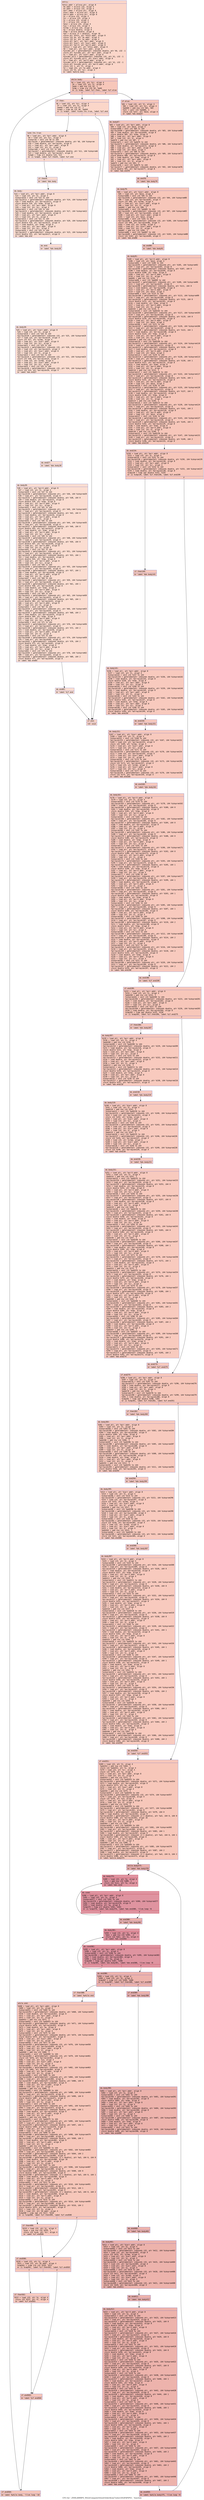 digraph "CFG for '_ZN9LAMMPS_NS22ComputeOrientOrderAtom7select3EiiPdPiPS1_' function" {
	label="CFG for '_ZN9LAMMPS_NS22ComputeOrientOrderAtom7select3EiiPdPiPS1_' function";

	Node0x56462c0e0650 [shape=record,color="#3d50c3ff", style=filled, fillcolor="#f6a38570" fontname="Courier",label="{entry:\l|  %this.addr = alloca ptr, align 8\l  %k.addr = alloca i32, align 4\l  %n.addr = alloca i32, align 4\l  %arr.addr = alloca ptr, align 8\l  %iarr.addr = alloca ptr, align 8\l  %arr3.addr = alloca ptr, align 8\l  %i = alloca i32, align 4\l  %ir = alloca i32, align 4\l  %j = alloca i32, align 4\l  %l = alloca i32, align 4\l  %mid = alloca i32, align 4\l  %ia = alloca i32, align 4\l  %itmp = alloca i32, align 4\l  %a = alloca double, align 8\l  %tmp = alloca double, align 8\l  %a3 = alloca [3 x double], align 16\l  store ptr %this, ptr %this.addr, align 8\l  store i32 %k, ptr %k.addr, align 4\l  store i32 %n, ptr %n.addr, align 4\l  store ptr %arr, ptr %arr.addr, align 8\l  store ptr %iarr, ptr %iarr.addr, align 8\l  store ptr %arr3, ptr %arr3.addr, align 8\l  %this1 = load ptr, ptr %this.addr, align 8\l  %0 = load ptr, ptr %arr.addr, align 8\l  %incdec.ptr = getelementptr inbounds double, ptr %0, i32 -1\l  store ptr %incdec.ptr, ptr %arr.addr, align 8\l  %1 = load ptr, ptr %iarr.addr, align 8\l  %incdec.ptr2 = getelementptr inbounds i32, ptr %1, i32 -1\l  store ptr %incdec.ptr2, ptr %iarr.addr, align 8\l  %2 = load ptr, ptr %arr3.addr, align 8\l  %incdec.ptr3 = getelementptr inbounds ptr, ptr %2, i32 -1\l  store ptr %incdec.ptr3, ptr %arr3.addr, align 8\l  store i32 1, ptr %l, align 4\l  %3 = load i32, ptr %n.addr, align 4\l  store i32 %3, ptr %ir, align 4\l  br label %while.body\l}"];
	Node0x56462c0e0650 -> Node0x56462c0e06a0[tooltip="entry -> while.body\nProbability 100.00%" ];
	Node0x56462c0e06a0 [shape=record,color="#3d50c3ff", style=filled, fillcolor="#ec7f6370" fontname="Courier",label="{while.body:\l|  %4 = load i32, ptr %ir, align 4\l  %5 = load i32, ptr %l, align 4\l  %add = add nsw i32 %5, 1\l  %cmp = icmp sle i32 %4, %add\l  br i1 %cmp, label %if.then, label %if.else\l|{<s0>T|<s1>F}}"];
	Node0x56462c0e06a0:s0 -> Node0x56462c0e9420[tooltip="while.body -> if.then\nProbability 3.12%" ];
	Node0x56462c0e06a0:s1 -> Node0x56462c0e9490[tooltip="while.body -> if.else\nProbability 96.88%" ];
	Node0x56462c0e9420 [shape=record,color="#3d50c3ff", style=filled, fillcolor="#f6a38570" fontname="Courier",label="{if.then:\l|  %6 = load i32, ptr %ir, align 4\l  %7 = load i32, ptr %l, align 4\l  %add4 = add nsw i32 %7, 1\l  %cmp5 = icmp eq i32 %6, %add4\l  br i1 %cmp5, label %land.lhs.true, label %if.end\l|{<s0>T|<s1>F}}"];
	Node0x56462c0e9420:s0 -> Node0x56462c0e9810[tooltip="if.then -> land.lhs.true\nProbability 50.00%" ];
	Node0x56462c0e9420:s1 -> Node0x56462c0e9890[tooltip="if.then -> if.end\nProbability 50.00%" ];
	Node0x56462c0e9810 [shape=record,color="#3d50c3ff", style=filled, fillcolor="#f7ac8e70" fontname="Courier",label="{land.lhs.true:\l|  %8 = load ptr, ptr %arr.addr, align 8\l  %9 = load i32, ptr %ir, align 4\l  %idxprom = sext i32 %9 to i64\l  %arrayidx = getelementptr inbounds double, ptr %8, i64 %idxprom\l  %10 = load double, ptr %arrayidx, align 8\l  %11 = load ptr, ptr %arr.addr, align 8\l  %12 = load i32, ptr %l, align 4\l  %idxprom6 = sext i32 %12 to i64\l  %arrayidx7 = getelementptr inbounds double, ptr %11, i64 %idxprom6\l  %13 = load double, ptr %arrayidx7, align 8\l  %cmp8 = fcmp olt double %10, %13\l  br i1 %cmp8, label %if.then9, label %if.end\l|{<s0>T|<s1>F}}"];
	Node0x56462c0e9810:s0 -> Node0x56462c0ea030[tooltip="land.lhs.true -> if.then9\nProbability 50.00%" ];
	Node0x56462c0e9810:s1 -> Node0x56462c0e9890[tooltip="land.lhs.true -> if.end\nProbability 50.00%" ];
	Node0x56462c0ea030 [shape=record,color="#3d50c3ff", style=filled, fillcolor="#f7b39670" fontname="Courier",label="{if.then9:\l|  br label %do.body\l}"];
	Node0x56462c0ea030 -> Node0x56462c0ea160[tooltip="if.then9 -> do.body\nProbability 100.00%" ];
	Node0x56462c0ea160 [shape=record,color="#3d50c3ff", style=filled, fillcolor="#f7b39670" fontname="Courier",label="{do.body:\l|  %14 = load ptr, ptr %arr.addr, align 8\l  %15 = load i32, ptr %l, align 4\l  %idxprom10 = sext i32 %15 to i64\l  %arrayidx11 = getelementptr inbounds double, ptr %14, i64 %idxprom10\l  %16 = load double, ptr %arrayidx11, align 8\l  store double %16, ptr %tmp, align 8\l  %17 = load ptr, ptr %arr.addr, align 8\l  %18 = load i32, ptr %ir, align 4\l  %idxprom12 = sext i32 %18 to i64\l  %arrayidx13 = getelementptr inbounds double, ptr %17, i64 %idxprom12\l  %19 = load double, ptr %arrayidx13, align 8\l  %20 = load ptr, ptr %arr.addr, align 8\l  %21 = load i32, ptr %l, align 4\l  %idxprom14 = sext i32 %21 to i64\l  %arrayidx15 = getelementptr inbounds double, ptr %20, i64 %idxprom14\l  store double %19, ptr %arrayidx15, align 8\l  %22 = load double, ptr %tmp, align 8\l  %23 = load ptr, ptr %arr.addr, align 8\l  %24 = load i32, ptr %ir, align 4\l  %idxprom16 = sext i32 %24 to i64\l  %arrayidx17 = getelementptr inbounds double, ptr %23, i64 %idxprom16\l  store double %22, ptr %arrayidx17, align 8\l  br label %do.end\l}"];
	Node0x56462c0ea160 -> Node0x56462c0eb290[tooltip="do.body -> do.end\nProbability 100.00%" ];
	Node0x56462c0eb290 [shape=record,color="#3d50c3ff", style=filled, fillcolor="#f7b39670" fontname="Courier",label="{do.end:\l|  br label %do.body18\l}"];
	Node0x56462c0eb290 -> Node0x56462c0eb350[tooltip="do.end -> do.body18\nProbability 100.00%" ];
	Node0x56462c0eb350 [shape=record,color="#3d50c3ff", style=filled, fillcolor="#f7b39670" fontname="Courier",label="{do.body18:\l|  %25 = load ptr, ptr %iarr.addr, align 8\l  %26 = load i32, ptr %l, align 4\l  %idxprom19 = sext i32 %26 to i64\l  %arrayidx20 = getelementptr inbounds i32, ptr %25, i64 %idxprom19\l  %27 = load i32, ptr %arrayidx20, align 4\l  store i32 %27, ptr %itmp, align 4\l  %28 = load ptr, ptr %iarr.addr, align 8\l  %29 = load i32, ptr %ir, align 4\l  %idxprom21 = sext i32 %29 to i64\l  %arrayidx22 = getelementptr inbounds i32, ptr %28, i64 %idxprom21\l  %30 = load i32, ptr %arrayidx22, align 4\l  %31 = load ptr, ptr %iarr.addr, align 8\l  %32 = load i32, ptr %l, align 4\l  %idxprom23 = sext i32 %32 to i64\l  %arrayidx24 = getelementptr inbounds i32, ptr %31, i64 %idxprom23\l  store i32 %30, ptr %arrayidx24, align 4\l  %33 = load i32, ptr %itmp, align 4\l  %34 = load ptr, ptr %iarr.addr, align 8\l  %35 = load i32, ptr %ir, align 4\l  %idxprom25 = sext i32 %35 to i64\l  %arrayidx26 = getelementptr inbounds i32, ptr %34, i64 %idxprom25\l  store i32 %33, ptr %arrayidx26, align 4\l  br label %do.end27\l}"];
	Node0x56462c0eb350 -> Node0x56462c0ec160[tooltip="do.body18 -> do.end27\nProbability 100.00%" ];
	Node0x56462c0ec160 [shape=record,color="#3d50c3ff", style=filled, fillcolor="#f7b39670" fontname="Courier",label="{do.end27:\l|  br label %do.body28\l}"];
	Node0x56462c0ec160 -> Node0x56462c0ec250[tooltip="do.end27 -> do.body28\nProbability 100.00%" ];
	Node0x56462c0ec250 [shape=record,color="#3d50c3ff", style=filled, fillcolor="#f7b39670" fontname="Courier",label="{do.body28:\l|  %36 = load ptr, ptr %arr3.addr, align 8\l  %37 = load i32, ptr %l, align 4\l  %idxprom29 = sext i32 %37 to i64\l  %arrayidx30 = getelementptr inbounds ptr, ptr %36, i64 %idxprom29\l  %38 = load ptr, ptr %arrayidx30, align 8\l  %arrayidx31 = getelementptr inbounds double, ptr %38, i64 0\l  %39 = load double, ptr %arrayidx31, align 8\l  store double %39, ptr %tmp, align 8\l  %40 = load ptr, ptr %arr3.addr, align 8\l  %41 = load i32, ptr %ir, align 4\l  %idxprom32 = sext i32 %41 to i64\l  %arrayidx33 = getelementptr inbounds ptr, ptr %40, i64 %idxprom32\l  %42 = load ptr, ptr %arrayidx33, align 8\l  %arrayidx34 = getelementptr inbounds double, ptr %42, i64 0\l  %43 = load double, ptr %arrayidx34, align 8\l  %44 = load ptr, ptr %arr3.addr, align 8\l  %45 = load i32, ptr %l, align 4\l  %idxprom35 = sext i32 %45 to i64\l  %arrayidx36 = getelementptr inbounds ptr, ptr %44, i64 %idxprom35\l  %46 = load ptr, ptr %arrayidx36, align 8\l  %arrayidx37 = getelementptr inbounds double, ptr %46, i64 0\l  store double %43, ptr %arrayidx37, align 8\l  %47 = load double, ptr %tmp, align 8\l  %48 = load ptr, ptr %arr3.addr, align 8\l  %49 = load i32, ptr %ir, align 4\l  %idxprom38 = sext i32 %49 to i64\l  %arrayidx39 = getelementptr inbounds ptr, ptr %48, i64 %idxprom38\l  %50 = load ptr, ptr %arrayidx39, align 8\l  %arrayidx40 = getelementptr inbounds double, ptr %50, i64 0\l  store double %47, ptr %arrayidx40, align 8\l  %51 = load ptr, ptr %arr3.addr, align 8\l  %52 = load i32, ptr %l, align 4\l  %idxprom41 = sext i32 %52 to i64\l  %arrayidx42 = getelementptr inbounds ptr, ptr %51, i64 %idxprom41\l  %53 = load ptr, ptr %arrayidx42, align 8\l  %arrayidx43 = getelementptr inbounds double, ptr %53, i64 1\l  %54 = load double, ptr %arrayidx43, align 8\l  store double %54, ptr %tmp, align 8\l  %55 = load ptr, ptr %arr3.addr, align 8\l  %56 = load i32, ptr %ir, align 4\l  %idxprom44 = sext i32 %56 to i64\l  %arrayidx45 = getelementptr inbounds ptr, ptr %55, i64 %idxprom44\l  %57 = load ptr, ptr %arrayidx45, align 8\l  %arrayidx46 = getelementptr inbounds double, ptr %57, i64 1\l  %58 = load double, ptr %arrayidx46, align 8\l  %59 = load ptr, ptr %arr3.addr, align 8\l  %60 = load i32, ptr %l, align 4\l  %idxprom47 = sext i32 %60 to i64\l  %arrayidx48 = getelementptr inbounds ptr, ptr %59, i64 %idxprom47\l  %61 = load ptr, ptr %arrayidx48, align 8\l  %arrayidx49 = getelementptr inbounds double, ptr %61, i64 1\l  store double %58, ptr %arrayidx49, align 8\l  %62 = load double, ptr %tmp, align 8\l  %63 = load ptr, ptr %arr3.addr, align 8\l  %64 = load i32, ptr %ir, align 4\l  %idxprom50 = sext i32 %64 to i64\l  %arrayidx51 = getelementptr inbounds ptr, ptr %63, i64 %idxprom50\l  %65 = load ptr, ptr %arrayidx51, align 8\l  %arrayidx52 = getelementptr inbounds double, ptr %65, i64 1\l  store double %62, ptr %arrayidx52, align 8\l  %66 = load ptr, ptr %arr3.addr, align 8\l  %67 = load i32, ptr %l, align 4\l  %idxprom53 = sext i32 %67 to i64\l  %arrayidx54 = getelementptr inbounds ptr, ptr %66, i64 %idxprom53\l  %68 = load ptr, ptr %arrayidx54, align 8\l  %arrayidx55 = getelementptr inbounds double, ptr %68, i64 2\l  %69 = load double, ptr %arrayidx55, align 8\l  store double %69, ptr %tmp, align 8\l  %70 = load ptr, ptr %arr3.addr, align 8\l  %71 = load i32, ptr %ir, align 4\l  %idxprom56 = sext i32 %71 to i64\l  %arrayidx57 = getelementptr inbounds ptr, ptr %70, i64 %idxprom56\l  %72 = load ptr, ptr %arrayidx57, align 8\l  %arrayidx58 = getelementptr inbounds double, ptr %72, i64 2\l  %73 = load double, ptr %arrayidx58, align 8\l  %74 = load ptr, ptr %arr3.addr, align 8\l  %75 = load i32, ptr %l, align 4\l  %idxprom59 = sext i32 %75 to i64\l  %arrayidx60 = getelementptr inbounds ptr, ptr %74, i64 %idxprom59\l  %76 = load ptr, ptr %arrayidx60, align 8\l  %arrayidx61 = getelementptr inbounds double, ptr %76, i64 2\l  store double %73, ptr %arrayidx61, align 8\l  %77 = load double, ptr %tmp, align 8\l  %78 = load ptr, ptr %arr3.addr, align 8\l  %79 = load i32, ptr %ir, align 4\l  %idxprom62 = sext i32 %79 to i64\l  %arrayidx63 = getelementptr inbounds ptr, ptr %78, i64 %idxprom62\l  %80 = load ptr, ptr %arrayidx63, align 8\l  %arrayidx64 = getelementptr inbounds double, ptr %80, i64 2\l  store double %77, ptr %arrayidx64, align 8\l  br label %do.end65\l}"];
	Node0x56462c0ec250 -> Node0x56462c0eadf0[tooltip="do.body28 -> do.end65\nProbability 100.00%" ];
	Node0x56462c0eadf0 [shape=record,color="#3d50c3ff", style=filled, fillcolor="#f7b39670" fontname="Courier",label="{do.end65:\l|  br label %if.end\l}"];
	Node0x56462c0eadf0 -> Node0x56462c0e9890[tooltip="do.end65 -> if.end\nProbability 100.00%" ];
	Node0x56462c0e9890 [shape=record,color="#3d50c3ff", style=filled, fillcolor="#f6a38570" fontname="Courier",label="{if.end:\l|  ret void\l}"];
	Node0x56462c0e9490 [shape=record,color="#3d50c3ff", style=filled, fillcolor="#ec7f6370" fontname="Courier",label="{if.else:\l|  %81 = load i32, ptr %l, align 4\l  %82 = load i32, ptr %ir, align 4\l  %add66 = add nsw i32 %81, %82\l  %shr = ashr i32 %add66, 1\l  store i32 %shr, ptr %mid, align 4\l  br label %do.body67\l}"];
	Node0x56462c0e9490 -> Node0x56462c0f0d20[tooltip="if.else -> do.body67\nProbability 100.00%" ];
	Node0x56462c0f0d20 [shape=record,color="#3d50c3ff", style=filled, fillcolor="#ec7f6370" fontname="Courier",label="{do.body67:\l|  %83 = load ptr, ptr %arr.addr, align 8\l  %84 = load i32, ptr %mid, align 4\l  %idxprom68 = sext i32 %84 to i64\l  %arrayidx69 = getelementptr inbounds double, ptr %83, i64 %idxprom68\l  %85 = load double, ptr %arrayidx69, align 8\l  store double %85, ptr %tmp, align 8\l  %86 = load ptr, ptr %arr.addr, align 8\l  %87 = load i32, ptr %l, align 4\l  %add70 = add nsw i32 %87, 1\l  %idxprom71 = sext i32 %add70 to i64\l  %arrayidx72 = getelementptr inbounds double, ptr %86, i64 %idxprom71\l  %88 = load double, ptr %arrayidx72, align 8\l  %89 = load ptr, ptr %arr.addr, align 8\l  %90 = load i32, ptr %mid, align 4\l  %idxprom73 = sext i32 %90 to i64\l  %arrayidx74 = getelementptr inbounds double, ptr %89, i64 %idxprom73\l  store double %88, ptr %arrayidx74, align 8\l  %91 = load double, ptr %tmp, align 8\l  %92 = load ptr, ptr %arr.addr, align 8\l  %93 = load i32, ptr %l, align 4\l  %add75 = add nsw i32 %93, 1\l  %idxprom76 = sext i32 %add75 to i64\l  %arrayidx77 = getelementptr inbounds double, ptr %92, i64 %idxprom76\l  store double %91, ptr %arrayidx77, align 8\l  br label %do.end78\l}"];
	Node0x56462c0f0d20 -> Node0x56462c0f1c90[tooltip="do.body67 -> do.end78\nProbability 100.00%" ];
	Node0x56462c0f1c90 [shape=record,color="#3d50c3ff", style=filled, fillcolor="#ec7f6370" fontname="Courier",label="{do.end78:\l|  br label %do.body79\l}"];
	Node0x56462c0f1c90 -> Node0x56462c0f1d80[tooltip="do.end78 -> do.body79\nProbability 100.00%" ];
	Node0x56462c0f1d80 [shape=record,color="#3d50c3ff", style=filled, fillcolor="#ec7f6370" fontname="Courier",label="{do.body79:\l|  %94 = load ptr, ptr %iarr.addr, align 8\l  %95 = load i32, ptr %mid, align 4\l  %idxprom80 = sext i32 %95 to i64\l  %arrayidx81 = getelementptr inbounds i32, ptr %94, i64 %idxprom80\l  %96 = load i32, ptr %arrayidx81, align 4\l  store i32 %96, ptr %itmp, align 4\l  %97 = load ptr, ptr %iarr.addr, align 8\l  %98 = load i32, ptr %l, align 4\l  %add82 = add nsw i32 %98, 1\l  %idxprom83 = sext i32 %add82 to i64\l  %arrayidx84 = getelementptr inbounds i32, ptr %97, i64 %idxprom83\l  %99 = load i32, ptr %arrayidx84, align 4\l  %100 = load ptr, ptr %iarr.addr, align 8\l  %101 = load i32, ptr %mid, align 4\l  %idxprom85 = sext i32 %101 to i64\l  %arrayidx86 = getelementptr inbounds i32, ptr %100, i64 %idxprom85\l  store i32 %99, ptr %arrayidx86, align 4\l  %102 = load i32, ptr %itmp, align 4\l  %103 = load ptr, ptr %iarr.addr, align 8\l  %104 = load i32, ptr %l, align 4\l  %add87 = add nsw i32 %104, 1\l  %idxprom88 = sext i32 %add87 to i64\l  %arrayidx89 = getelementptr inbounds i32, ptr %103, i64 %idxprom88\l  store i32 %102, ptr %arrayidx89, align 4\l  br label %do.end90\l}"];
	Node0x56462c0f1d80 -> Node0x56462c0f3500[tooltip="do.body79 -> do.end90\nProbability 100.00%" ];
	Node0x56462c0f3500 [shape=record,color="#3d50c3ff", style=filled, fillcolor="#ec7f6370" fontname="Courier",label="{do.end90:\l|  br label %do.body91\l}"];
	Node0x56462c0f3500 -> Node0x56462c0f35f0[tooltip="do.end90 -> do.body91\nProbability 100.00%" ];
	Node0x56462c0f35f0 [shape=record,color="#3d50c3ff", style=filled, fillcolor="#ec7f6370" fontname="Courier",label="{do.body91:\l|  %105 = load ptr, ptr %arr3.addr, align 8\l  %106 = load i32, ptr %mid, align 4\l  %idxprom92 = sext i32 %106 to i64\l  %arrayidx93 = getelementptr inbounds ptr, ptr %105, i64 %idxprom92\l  %107 = load ptr, ptr %arrayidx93, align 8\l  %arrayidx94 = getelementptr inbounds double, ptr %107, i64 0\l  %108 = load double, ptr %arrayidx94, align 8\l  store double %108, ptr %tmp, align 8\l  %109 = load ptr, ptr %arr3.addr, align 8\l  %110 = load i32, ptr %l, align 4\l  %add95 = add nsw i32 %110, 1\l  %idxprom96 = sext i32 %add95 to i64\l  %arrayidx97 = getelementptr inbounds ptr, ptr %109, i64 %idxprom96\l  %111 = load ptr, ptr %arrayidx97, align 8\l  %arrayidx98 = getelementptr inbounds double, ptr %111, i64 0\l  %112 = load double, ptr %arrayidx98, align 8\l  %113 = load ptr, ptr %arr3.addr, align 8\l  %114 = load i32, ptr %mid, align 4\l  %idxprom99 = sext i32 %114 to i64\l  %arrayidx100 = getelementptr inbounds ptr, ptr %113, i64 %idxprom99\l  %115 = load ptr, ptr %arrayidx100, align 8\l  %arrayidx101 = getelementptr inbounds double, ptr %115, i64 0\l  store double %112, ptr %arrayidx101, align 8\l  %116 = load double, ptr %tmp, align 8\l  %117 = load ptr, ptr %arr3.addr, align 8\l  %118 = load i32, ptr %l, align 4\l  %add102 = add nsw i32 %118, 1\l  %idxprom103 = sext i32 %add102 to i64\l  %arrayidx104 = getelementptr inbounds ptr, ptr %117, i64 %idxprom103\l  %119 = load ptr, ptr %arrayidx104, align 8\l  %arrayidx105 = getelementptr inbounds double, ptr %119, i64 0\l  store double %116, ptr %arrayidx105, align 8\l  %120 = load ptr, ptr %arr3.addr, align 8\l  %121 = load i32, ptr %mid, align 4\l  %idxprom106 = sext i32 %121 to i64\l  %arrayidx107 = getelementptr inbounds ptr, ptr %120, i64 %idxprom106\l  %122 = load ptr, ptr %arrayidx107, align 8\l  %arrayidx108 = getelementptr inbounds double, ptr %122, i64 1\l  %123 = load double, ptr %arrayidx108, align 8\l  store double %123, ptr %tmp, align 8\l  %124 = load ptr, ptr %arr3.addr, align 8\l  %125 = load i32, ptr %l, align 4\l  %add109 = add nsw i32 %125, 1\l  %idxprom110 = sext i32 %add109 to i64\l  %arrayidx111 = getelementptr inbounds ptr, ptr %124, i64 %idxprom110\l  %126 = load ptr, ptr %arrayidx111, align 8\l  %arrayidx112 = getelementptr inbounds double, ptr %126, i64 1\l  %127 = load double, ptr %arrayidx112, align 8\l  %128 = load ptr, ptr %arr3.addr, align 8\l  %129 = load i32, ptr %mid, align 4\l  %idxprom113 = sext i32 %129 to i64\l  %arrayidx114 = getelementptr inbounds ptr, ptr %128, i64 %idxprom113\l  %130 = load ptr, ptr %arrayidx114, align 8\l  %arrayidx115 = getelementptr inbounds double, ptr %130, i64 1\l  store double %127, ptr %arrayidx115, align 8\l  %131 = load double, ptr %tmp, align 8\l  %132 = load ptr, ptr %arr3.addr, align 8\l  %133 = load i32, ptr %l, align 4\l  %add116 = add nsw i32 %133, 1\l  %idxprom117 = sext i32 %add116 to i64\l  %arrayidx118 = getelementptr inbounds ptr, ptr %132, i64 %idxprom117\l  %134 = load ptr, ptr %arrayidx118, align 8\l  %arrayidx119 = getelementptr inbounds double, ptr %134, i64 1\l  store double %131, ptr %arrayidx119, align 8\l  %135 = load ptr, ptr %arr3.addr, align 8\l  %136 = load i32, ptr %mid, align 4\l  %idxprom120 = sext i32 %136 to i64\l  %arrayidx121 = getelementptr inbounds ptr, ptr %135, i64 %idxprom120\l  %137 = load ptr, ptr %arrayidx121, align 8\l  %arrayidx122 = getelementptr inbounds double, ptr %137, i64 2\l  %138 = load double, ptr %arrayidx122, align 8\l  store double %138, ptr %tmp, align 8\l  %139 = load ptr, ptr %arr3.addr, align 8\l  %140 = load i32, ptr %l, align 4\l  %add123 = add nsw i32 %140, 1\l  %idxprom124 = sext i32 %add123 to i64\l  %arrayidx125 = getelementptr inbounds ptr, ptr %139, i64 %idxprom124\l  %141 = load ptr, ptr %arrayidx125, align 8\l  %arrayidx126 = getelementptr inbounds double, ptr %141, i64 2\l  %142 = load double, ptr %arrayidx126, align 8\l  %143 = load ptr, ptr %arr3.addr, align 8\l  %144 = load i32, ptr %mid, align 4\l  %idxprom127 = sext i32 %144 to i64\l  %arrayidx128 = getelementptr inbounds ptr, ptr %143, i64 %idxprom127\l  %145 = load ptr, ptr %arrayidx128, align 8\l  %arrayidx129 = getelementptr inbounds double, ptr %145, i64 2\l  store double %142, ptr %arrayidx129, align 8\l  %146 = load double, ptr %tmp, align 8\l  %147 = load ptr, ptr %arr3.addr, align 8\l  %148 = load i32, ptr %l, align 4\l  %add130 = add nsw i32 %148, 1\l  %idxprom131 = sext i32 %add130 to i64\l  %arrayidx132 = getelementptr inbounds ptr, ptr %147, i64 %idxprom131\l  %149 = load ptr, ptr %arrayidx132, align 8\l  %arrayidx133 = getelementptr inbounds double, ptr %149, i64 2\l  store double %146, ptr %arrayidx133, align 8\l  br label %do.end134\l}"];
	Node0x56462c0f35f0 -> Node0x56462c0f7220[tooltip="do.body91 -> do.end134\nProbability 100.00%" ];
	Node0x56462c0f7220 [shape=record,color="#3d50c3ff", style=filled, fillcolor="#ec7f6370" fontname="Courier",label="{do.end134:\l|  %150 = load ptr, ptr %arr.addr, align 8\l  %151 = load i32, ptr %l, align 4\l  %idxprom135 = sext i32 %151 to i64\l  %arrayidx136 = getelementptr inbounds double, ptr %150, i64 %idxprom135\l  %152 = load double, ptr %arrayidx136, align 8\l  %153 = load ptr, ptr %arr.addr, align 8\l  %154 = load i32, ptr %ir, align 4\l  %idxprom137 = sext i32 %154 to i64\l  %arrayidx138 = getelementptr inbounds double, ptr %153, i64 %idxprom137\l  %155 = load double, ptr %arrayidx138, align 8\l  %cmp139 = fcmp ogt double %152, %155\l  br i1 %cmp139, label %if.then140, label %if.end199\l|{<s0>T|<s1>F}}"];
	Node0x56462c0f7220:s0 -> Node0x56462c0f79a0[tooltip="do.end134 -> if.then140\nProbability 50.00%" ];
	Node0x56462c0f7220:s1 -> Node0x56462c0f7a20[tooltip="do.end134 -> if.end199\nProbability 50.00%" ];
	Node0x56462c0f79a0 [shape=record,color="#3d50c3ff", style=filled, fillcolor="#ef886b70" fontname="Courier",label="{if.then140:\l|  br label %do.body141\l}"];
	Node0x56462c0f79a0 -> Node0x56462c0f7b50[tooltip="if.then140 -> do.body141\nProbability 100.00%" ];
	Node0x56462c0f7b50 [shape=record,color="#3d50c3ff", style=filled, fillcolor="#ef886b70" fontname="Courier",label="{do.body141:\l|  %156 = load ptr, ptr %arr.addr, align 8\l  %157 = load i32, ptr %l, align 4\l  %idxprom142 = sext i32 %157 to i64\l  %arrayidx143 = getelementptr inbounds double, ptr %156, i64 %idxprom142\l  %158 = load double, ptr %arrayidx143, align 8\l  store double %158, ptr %tmp, align 8\l  %159 = load ptr, ptr %arr.addr, align 8\l  %160 = load i32, ptr %ir, align 4\l  %idxprom144 = sext i32 %160 to i64\l  %arrayidx145 = getelementptr inbounds double, ptr %159, i64 %idxprom144\l  %161 = load double, ptr %arrayidx145, align 8\l  %162 = load ptr, ptr %arr.addr, align 8\l  %163 = load i32, ptr %l, align 4\l  %idxprom146 = sext i32 %163 to i64\l  %arrayidx147 = getelementptr inbounds double, ptr %162, i64 %idxprom146\l  store double %161, ptr %arrayidx147, align 8\l  %164 = load double, ptr %tmp, align 8\l  %165 = load ptr, ptr %arr.addr, align 8\l  %166 = load i32, ptr %ir, align 4\l  %idxprom148 = sext i32 %166 to i64\l  %arrayidx149 = getelementptr inbounds double, ptr %165, i64 %idxprom148\l  store double %164, ptr %arrayidx149, align 8\l  br label %do.end150\l}"];
	Node0x56462c0f7b50 -> Node0x56462c0f8960[tooltip="do.body141 -> do.end150\nProbability 100.00%" ];
	Node0x56462c0f8960 [shape=record,color="#3d50c3ff", style=filled, fillcolor="#ef886b70" fontname="Courier",label="{do.end150:\l|  br label %do.body151\l}"];
	Node0x56462c0f8960 -> Node0x56462c0f8a50[tooltip="do.end150 -> do.body151\nProbability 100.00%" ];
	Node0x56462c0f8a50 [shape=record,color="#3d50c3ff", style=filled, fillcolor="#ef886b70" fontname="Courier",label="{do.body151:\l|  %167 = load ptr, ptr %iarr.addr, align 8\l  %168 = load i32, ptr %l, align 4\l  %idxprom152 = sext i32 %168 to i64\l  %arrayidx153 = getelementptr inbounds i32, ptr %167, i64 %idxprom152\l  %169 = load i32, ptr %arrayidx153, align 4\l  store i32 %169, ptr %itmp, align 4\l  %170 = load ptr, ptr %iarr.addr, align 8\l  %171 = load i32, ptr %ir, align 4\l  %idxprom154 = sext i32 %171 to i64\l  %arrayidx155 = getelementptr inbounds i32, ptr %170, i64 %idxprom154\l  %172 = load i32, ptr %arrayidx155, align 4\l  %173 = load ptr, ptr %iarr.addr, align 8\l  %174 = load i32, ptr %l, align 4\l  %idxprom156 = sext i32 %174 to i64\l  %arrayidx157 = getelementptr inbounds i32, ptr %173, i64 %idxprom156\l  store i32 %172, ptr %arrayidx157, align 4\l  %175 = load i32, ptr %itmp, align 4\l  %176 = load ptr, ptr %iarr.addr, align 8\l  %177 = load i32, ptr %ir, align 4\l  %idxprom158 = sext i32 %177 to i64\l  %arrayidx159 = getelementptr inbounds i32, ptr %176, i64 %idxprom158\l  store i32 %175, ptr %arrayidx159, align 4\l  br label %do.end160\l}"];
	Node0x56462c0f8a50 -> Node0x56462c0f04b0[tooltip="do.body151 -> do.end160\nProbability 100.00%" ];
	Node0x56462c0f04b0 [shape=record,color="#3d50c3ff", style=filled, fillcolor="#ef886b70" fontname="Courier",label="{do.end160:\l|  br label %do.body161\l}"];
	Node0x56462c0f04b0 -> Node0x56462c0f05a0[tooltip="do.end160 -> do.body161\nProbability 100.00%" ];
	Node0x56462c0f05a0 [shape=record,color="#3d50c3ff", style=filled, fillcolor="#ef886b70" fontname="Courier",label="{do.body161:\l|  %178 = load ptr, ptr %arr3.addr, align 8\l  %179 = load i32, ptr %l, align 4\l  %idxprom162 = sext i32 %179 to i64\l  %arrayidx163 = getelementptr inbounds ptr, ptr %178, i64 %idxprom162\l  %180 = load ptr, ptr %arrayidx163, align 8\l  %arrayidx164 = getelementptr inbounds double, ptr %180, i64 0\l  %181 = load double, ptr %arrayidx164, align 8\l  store double %181, ptr %tmp, align 8\l  %182 = load ptr, ptr %arr3.addr, align 8\l  %183 = load i32, ptr %ir, align 4\l  %idxprom165 = sext i32 %183 to i64\l  %arrayidx166 = getelementptr inbounds ptr, ptr %182, i64 %idxprom165\l  %184 = load ptr, ptr %arrayidx166, align 8\l  %arrayidx167 = getelementptr inbounds double, ptr %184, i64 0\l  %185 = load double, ptr %arrayidx167, align 8\l  %186 = load ptr, ptr %arr3.addr, align 8\l  %187 = load i32, ptr %l, align 4\l  %idxprom168 = sext i32 %187 to i64\l  %arrayidx169 = getelementptr inbounds ptr, ptr %186, i64 %idxprom168\l  %188 = load ptr, ptr %arrayidx169, align 8\l  %arrayidx170 = getelementptr inbounds double, ptr %188, i64 0\l  store double %185, ptr %arrayidx170, align 8\l  %189 = load double, ptr %tmp, align 8\l  %190 = load ptr, ptr %arr3.addr, align 8\l  %191 = load i32, ptr %ir, align 4\l  %idxprom171 = sext i32 %191 to i64\l  %arrayidx172 = getelementptr inbounds ptr, ptr %190, i64 %idxprom171\l  %192 = load ptr, ptr %arrayidx172, align 8\l  %arrayidx173 = getelementptr inbounds double, ptr %192, i64 0\l  store double %189, ptr %arrayidx173, align 8\l  %193 = load ptr, ptr %arr3.addr, align 8\l  %194 = load i32, ptr %l, align 4\l  %idxprom174 = sext i32 %194 to i64\l  %arrayidx175 = getelementptr inbounds ptr, ptr %193, i64 %idxprom174\l  %195 = load ptr, ptr %arrayidx175, align 8\l  %arrayidx176 = getelementptr inbounds double, ptr %195, i64 1\l  %196 = load double, ptr %arrayidx176, align 8\l  store double %196, ptr %tmp, align 8\l  %197 = load ptr, ptr %arr3.addr, align 8\l  %198 = load i32, ptr %ir, align 4\l  %idxprom177 = sext i32 %198 to i64\l  %arrayidx178 = getelementptr inbounds ptr, ptr %197, i64 %idxprom177\l  %199 = load ptr, ptr %arrayidx178, align 8\l  %arrayidx179 = getelementptr inbounds double, ptr %199, i64 1\l  %200 = load double, ptr %arrayidx179, align 8\l  %201 = load ptr, ptr %arr3.addr, align 8\l  %202 = load i32, ptr %l, align 4\l  %idxprom180 = sext i32 %202 to i64\l  %arrayidx181 = getelementptr inbounds ptr, ptr %201, i64 %idxprom180\l  %203 = load ptr, ptr %arrayidx181, align 8\l  %arrayidx182 = getelementptr inbounds double, ptr %203, i64 1\l  store double %200, ptr %arrayidx182, align 8\l  %204 = load double, ptr %tmp, align 8\l  %205 = load ptr, ptr %arr3.addr, align 8\l  %206 = load i32, ptr %ir, align 4\l  %idxprom183 = sext i32 %206 to i64\l  %arrayidx184 = getelementptr inbounds ptr, ptr %205, i64 %idxprom183\l  %207 = load ptr, ptr %arrayidx184, align 8\l  %arrayidx185 = getelementptr inbounds double, ptr %207, i64 1\l  store double %204, ptr %arrayidx185, align 8\l  %208 = load ptr, ptr %arr3.addr, align 8\l  %209 = load i32, ptr %l, align 4\l  %idxprom186 = sext i32 %209 to i64\l  %arrayidx187 = getelementptr inbounds ptr, ptr %208, i64 %idxprom186\l  %210 = load ptr, ptr %arrayidx187, align 8\l  %arrayidx188 = getelementptr inbounds double, ptr %210, i64 2\l  %211 = load double, ptr %arrayidx188, align 8\l  store double %211, ptr %tmp, align 8\l  %212 = load ptr, ptr %arr3.addr, align 8\l  %213 = load i32, ptr %ir, align 4\l  %idxprom189 = sext i32 %213 to i64\l  %arrayidx190 = getelementptr inbounds ptr, ptr %212, i64 %idxprom189\l  %214 = load ptr, ptr %arrayidx190, align 8\l  %arrayidx191 = getelementptr inbounds double, ptr %214, i64 2\l  %215 = load double, ptr %arrayidx191, align 8\l  %216 = load ptr, ptr %arr3.addr, align 8\l  %217 = load i32, ptr %l, align 4\l  %idxprom192 = sext i32 %217 to i64\l  %arrayidx193 = getelementptr inbounds ptr, ptr %216, i64 %idxprom192\l  %218 = load ptr, ptr %arrayidx193, align 8\l  %arrayidx194 = getelementptr inbounds double, ptr %218, i64 2\l  store double %215, ptr %arrayidx194, align 8\l  %219 = load double, ptr %tmp, align 8\l  %220 = load ptr, ptr %arr3.addr, align 8\l  %221 = load i32, ptr %ir, align 4\l  %idxprom195 = sext i32 %221 to i64\l  %arrayidx196 = getelementptr inbounds ptr, ptr %220, i64 %idxprom195\l  %222 = load ptr, ptr %arrayidx196, align 8\l  %arrayidx197 = getelementptr inbounds double, ptr %222, i64 2\l  store double %219, ptr %arrayidx197, align 8\l  br label %do.end198\l}"];
	Node0x56462c0f05a0 -> Node0x56462c0fed60[tooltip="do.body161 -> do.end198\nProbability 100.00%" ];
	Node0x56462c0fed60 [shape=record,color="#3d50c3ff", style=filled, fillcolor="#ef886b70" fontname="Courier",label="{do.end198:\l|  br label %if.end199\l}"];
	Node0x56462c0fed60 -> Node0x56462c0f7a20[tooltip="do.end198 -> if.end199\nProbability 100.00%" ];
	Node0x56462c0f7a20 [shape=record,color="#3d50c3ff", style=filled, fillcolor="#ec7f6370" fontname="Courier",label="{if.end199:\l|  %223 = load ptr, ptr %arr.addr, align 8\l  %224 = load i32, ptr %l, align 4\l  %add200 = add nsw i32 %224, 1\l  %idxprom201 = sext i32 %add200 to i64\l  %arrayidx202 = getelementptr inbounds double, ptr %223, i64 %idxprom201\l  %225 = load double, ptr %arrayidx202, align 8\l  %226 = load ptr, ptr %arr.addr, align 8\l  %227 = load i32, ptr %ir, align 4\l  %idxprom203 = sext i32 %227 to i64\l  %arrayidx204 = getelementptr inbounds double, ptr %226, i64 %idxprom203\l  %228 = load double, ptr %arrayidx204, align 8\l  %cmp205 = fcmp ogt double %225, %228\l  br i1 %cmp205, label %if.then206, label %if.end275\l|{<s0>T|<s1>F}}"];
	Node0x56462c0f7a20:s0 -> Node0x56462c0ff600[tooltip="if.end199 -> if.then206\nProbability 50.00%" ];
	Node0x56462c0f7a20:s1 -> Node0x56462c0ff680[tooltip="if.end199 -> if.end275\nProbability 50.00%" ];
	Node0x56462c0ff600 [shape=record,color="#3d50c3ff", style=filled, fillcolor="#ef886b70" fontname="Courier",label="{if.then206:\l|  br label %do.body207\l}"];
	Node0x56462c0ff600 -> Node0x56462c0ff7b0[tooltip="if.then206 -> do.body207\nProbability 100.00%" ];
	Node0x56462c0ff7b0 [shape=record,color="#3d50c3ff", style=filled, fillcolor="#ef886b70" fontname="Courier",label="{do.body207:\l|  %229 = load ptr, ptr %arr.addr, align 8\l  %230 = load i32, ptr %l, align 4\l  %add208 = add nsw i32 %230, 1\l  %idxprom209 = sext i32 %add208 to i64\l  %arrayidx210 = getelementptr inbounds double, ptr %229, i64 %idxprom209\l  %231 = load double, ptr %arrayidx210, align 8\l  store double %231, ptr %tmp, align 8\l  %232 = load ptr, ptr %arr.addr, align 8\l  %233 = load i32, ptr %ir, align 4\l  %idxprom211 = sext i32 %233 to i64\l  %arrayidx212 = getelementptr inbounds double, ptr %232, i64 %idxprom211\l  %234 = load double, ptr %arrayidx212, align 8\l  %235 = load ptr, ptr %arr.addr, align 8\l  %236 = load i32, ptr %l, align 4\l  %add213 = add nsw i32 %236, 1\l  %idxprom214 = sext i32 %add213 to i64\l  %arrayidx215 = getelementptr inbounds double, ptr %235, i64 %idxprom214\l  store double %234, ptr %arrayidx215, align 8\l  %237 = load double, ptr %tmp, align 8\l  %238 = load ptr, ptr %arr.addr, align 8\l  %239 = load i32, ptr %ir, align 4\l  %idxprom216 = sext i32 %239 to i64\l  %arrayidx217 = getelementptr inbounds double, ptr %238, i64 %idxprom216\l  store double %237, ptr %arrayidx217, align 8\l  br label %do.end218\l}"];
	Node0x56462c0ff7b0 -> Node0x56462c100720[tooltip="do.body207 -> do.end218\nProbability 100.00%" ];
	Node0x56462c100720 [shape=record,color="#3d50c3ff", style=filled, fillcolor="#ef886b70" fontname="Courier",label="{do.end218:\l|  br label %do.body219\l}"];
	Node0x56462c100720 -> Node0x56462c100810[tooltip="do.end218 -> do.body219\nProbability 100.00%" ];
	Node0x56462c100810 [shape=record,color="#3d50c3ff", style=filled, fillcolor="#ef886b70" fontname="Courier",label="{do.body219:\l|  %240 = load ptr, ptr %iarr.addr, align 8\l  %241 = load i32, ptr %l, align 4\l  %add220 = add nsw i32 %241, 1\l  %idxprom221 = sext i32 %add220 to i64\l  %arrayidx222 = getelementptr inbounds i32, ptr %240, i64 %idxprom221\l  %242 = load i32, ptr %arrayidx222, align 4\l  store i32 %242, ptr %itmp, align 4\l  %243 = load ptr, ptr %iarr.addr, align 8\l  %244 = load i32, ptr %ir, align 4\l  %idxprom223 = sext i32 %244 to i64\l  %arrayidx224 = getelementptr inbounds i32, ptr %243, i64 %idxprom223\l  %245 = load i32, ptr %arrayidx224, align 4\l  %246 = load ptr, ptr %iarr.addr, align 8\l  %247 = load i32, ptr %l, align 4\l  %add225 = add nsw i32 %247, 1\l  %idxprom226 = sext i32 %add225 to i64\l  %arrayidx227 = getelementptr inbounds i32, ptr %246, i64 %idxprom226\l  store i32 %245, ptr %arrayidx227, align 4\l  %248 = load i32, ptr %itmp, align 4\l  %249 = load ptr, ptr %iarr.addr, align 8\l  %250 = load i32, ptr %ir, align 4\l  %idxprom228 = sext i32 %250 to i64\l  %arrayidx229 = getelementptr inbounds i32, ptr %249, i64 %idxprom228\l  store i32 %248, ptr %arrayidx229, align 4\l  br label %do.end230\l}"];
	Node0x56462c100810 -> Node0x56462c101780[tooltip="do.body219 -> do.end230\nProbability 100.00%" ];
	Node0x56462c101780 [shape=record,color="#3d50c3ff", style=filled, fillcolor="#ef886b70" fontname="Courier",label="{do.end230:\l|  br label %do.body231\l}"];
	Node0x56462c101780 -> Node0x56462c101870[tooltip="do.end230 -> do.body231\nProbability 100.00%" ];
	Node0x56462c101870 [shape=record,color="#3d50c3ff", style=filled, fillcolor="#ef886b70" fontname="Courier",label="{do.body231:\l|  %251 = load ptr, ptr %arr3.addr, align 8\l  %252 = load i32, ptr %l, align 4\l  %add232 = add nsw i32 %252, 1\l  %idxprom233 = sext i32 %add232 to i64\l  %arrayidx234 = getelementptr inbounds ptr, ptr %251, i64 %idxprom233\l  %253 = load ptr, ptr %arrayidx234, align 8\l  %arrayidx235 = getelementptr inbounds double, ptr %253, i64 0\l  %254 = load double, ptr %arrayidx235, align 8\l  store double %254, ptr %tmp, align 8\l  %255 = load ptr, ptr %arr3.addr, align 8\l  %256 = load i32, ptr %ir, align 4\l  %idxprom236 = sext i32 %256 to i64\l  %arrayidx237 = getelementptr inbounds ptr, ptr %255, i64 %idxprom236\l  %257 = load ptr, ptr %arrayidx237, align 8\l  %arrayidx238 = getelementptr inbounds double, ptr %257, i64 0\l  %258 = load double, ptr %arrayidx238, align 8\l  %259 = load ptr, ptr %arr3.addr, align 8\l  %260 = load i32, ptr %l, align 4\l  %add239 = add nsw i32 %260, 1\l  %idxprom240 = sext i32 %add239 to i64\l  %arrayidx241 = getelementptr inbounds ptr, ptr %259, i64 %idxprom240\l  %261 = load ptr, ptr %arrayidx241, align 8\l  %arrayidx242 = getelementptr inbounds double, ptr %261, i64 0\l  store double %258, ptr %arrayidx242, align 8\l  %262 = load double, ptr %tmp, align 8\l  %263 = load ptr, ptr %arr3.addr, align 8\l  %264 = load i32, ptr %ir, align 4\l  %idxprom243 = sext i32 %264 to i64\l  %arrayidx244 = getelementptr inbounds ptr, ptr %263, i64 %idxprom243\l  %265 = load ptr, ptr %arrayidx244, align 8\l  %arrayidx245 = getelementptr inbounds double, ptr %265, i64 0\l  store double %262, ptr %arrayidx245, align 8\l  %266 = load ptr, ptr %arr3.addr, align 8\l  %267 = load i32, ptr %l, align 4\l  %add246 = add nsw i32 %267, 1\l  %idxprom247 = sext i32 %add246 to i64\l  %arrayidx248 = getelementptr inbounds ptr, ptr %266, i64 %idxprom247\l  %268 = load ptr, ptr %arrayidx248, align 8\l  %arrayidx249 = getelementptr inbounds double, ptr %268, i64 1\l  %269 = load double, ptr %arrayidx249, align 8\l  store double %269, ptr %tmp, align 8\l  %270 = load ptr, ptr %arr3.addr, align 8\l  %271 = load i32, ptr %ir, align 4\l  %idxprom250 = sext i32 %271 to i64\l  %arrayidx251 = getelementptr inbounds ptr, ptr %270, i64 %idxprom250\l  %272 = load ptr, ptr %arrayidx251, align 8\l  %arrayidx252 = getelementptr inbounds double, ptr %272, i64 1\l  %273 = load double, ptr %arrayidx252, align 8\l  %274 = load ptr, ptr %arr3.addr, align 8\l  %275 = load i32, ptr %l, align 4\l  %add253 = add nsw i32 %275, 1\l  %idxprom254 = sext i32 %add253 to i64\l  %arrayidx255 = getelementptr inbounds ptr, ptr %274, i64 %idxprom254\l  %276 = load ptr, ptr %arrayidx255, align 8\l  %arrayidx256 = getelementptr inbounds double, ptr %276, i64 1\l  store double %273, ptr %arrayidx256, align 8\l  %277 = load double, ptr %tmp, align 8\l  %278 = load ptr, ptr %arr3.addr, align 8\l  %279 = load i32, ptr %ir, align 4\l  %idxprom257 = sext i32 %279 to i64\l  %arrayidx258 = getelementptr inbounds ptr, ptr %278, i64 %idxprom257\l  %280 = load ptr, ptr %arrayidx258, align 8\l  %arrayidx259 = getelementptr inbounds double, ptr %280, i64 1\l  store double %277, ptr %arrayidx259, align 8\l  %281 = load ptr, ptr %arr3.addr, align 8\l  %282 = load i32, ptr %l, align 4\l  %add260 = add nsw i32 %282, 1\l  %idxprom261 = sext i32 %add260 to i64\l  %arrayidx262 = getelementptr inbounds ptr, ptr %281, i64 %idxprom261\l  %283 = load ptr, ptr %arrayidx262, align 8\l  %arrayidx263 = getelementptr inbounds double, ptr %283, i64 2\l  %284 = load double, ptr %arrayidx263, align 8\l  store double %284, ptr %tmp, align 8\l  %285 = load ptr, ptr %arr3.addr, align 8\l  %286 = load i32, ptr %ir, align 4\l  %idxprom264 = sext i32 %286 to i64\l  %arrayidx265 = getelementptr inbounds ptr, ptr %285, i64 %idxprom264\l  %287 = load ptr, ptr %arrayidx265, align 8\l  %arrayidx266 = getelementptr inbounds double, ptr %287, i64 2\l  %288 = load double, ptr %arrayidx266, align 8\l  %289 = load ptr, ptr %arr3.addr, align 8\l  %290 = load i32, ptr %l, align 4\l  %add267 = add nsw i32 %290, 1\l  %idxprom268 = sext i32 %add267 to i64\l  %arrayidx269 = getelementptr inbounds ptr, ptr %289, i64 %idxprom268\l  %291 = load ptr, ptr %arrayidx269, align 8\l  %arrayidx270 = getelementptr inbounds double, ptr %291, i64 2\l  store double %288, ptr %arrayidx270, align 8\l  %292 = load double, ptr %tmp, align 8\l  %293 = load ptr, ptr %arr3.addr, align 8\l  %294 = load i32, ptr %ir, align 4\l  %idxprom271 = sext i32 %294 to i64\l  %arrayidx272 = getelementptr inbounds ptr, ptr %293, i64 %idxprom271\l  %295 = load ptr, ptr %arrayidx272, align 8\l  %arrayidx273 = getelementptr inbounds double, ptr %295, i64 2\l  store double %292, ptr %arrayidx273, align 8\l  br label %do.end274\l}"];
	Node0x56462c101870 -> Node0x56462c1054a0[tooltip="do.body231 -> do.end274\nProbability 100.00%" ];
	Node0x56462c1054a0 [shape=record,color="#3d50c3ff", style=filled, fillcolor="#ef886b70" fontname="Courier",label="{do.end274:\l|  br label %if.end275\l}"];
	Node0x56462c1054a0 -> Node0x56462c0ff680[tooltip="do.end274 -> if.end275\nProbability 100.00%" ];
	Node0x56462c0ff680 [shape=record,color="#3d50c3ff", style=filled, fillcolor="#ec7f6370" fontname="Courier",label="{if.end275:\l|  %296 = load ptr, ptr %arr.addr, align 8\l  %297 = load i32, ptr %l, align 4\l  %idxprom276 = sext i32 %297 to i64\l  %arrayidx277 = getelementptr inbounds double, ptr %296, i64 %idxprom276\l  %298 = load double, ptr %arrayidx277, align 8\l  %299 = load ptr, ptr %arr.addr, align 8\l  %300 = load i32, ptr %l, align 4\l  %add278 = add nsw i32 %300, 1\l  %idxprom279 = sext i32 %add278 to i64\l  %arrayidx280 = getelementptr inbounds double, ptr %299, i64 %idxprom279\l  %301 = load double, ptr %arrayidx280, align 8\l  %cmp281 = fcmp ogt double %298, %301\l  br i1 %cmp281, label %if.then282, label %if.end351\l|{<s0>T|<s1>F}}"];
	Node0x56462c0ff680:s0 -> Node0x56462c105d40[tooltip="if.end275 -> if.then282\nProbability 50.00%" ];
	Node0x56462c0ff680:s1 -> Node0x56462c105dc0[tooltip="if.end275 -> if.end351\nProbability 50.00%" ];
	Node0x56462c105d40 [shape=record,color="#3d50c3ff", style=filled, fillcolor="#ef886b70" fontname="Courier",label="{if.then282:\l|  br label %do.body283\l}"];
	Node0x56462c105d40 -> Node0x56462c105ef0[tooltip="if.then282 -> do.body283\nProbability 100.00%" ];
	Node0x56462c105ef0 [shape=record,color="#3d50c3ff", style=filled, fillcolor="#ef886b70" fontname="Courier",label="{do.body283:\l|  %302 = load ptr, ptr %arr.addr, align 8\l  %303 = load i32, ptr %l, align 4\l  %idxprom284 = sext i32 %303 to i64\l  %arrayidx285 = getelementptr inbounds double, ptr %302, i64 %idxprom284\l  %304 = load double, ptr %arrayidx285, align 8\l  store double %304, ptr %tmp, align 8\l  %305 = load ptr, ptr %arr.addr, align 8\l  %306 = load i32, ptr %l, align 4\l  %add286 = add nsw i32 %306, 1\l  %idxprom287 = sext i32 %add286 to i64\l  %arrayidx288 = getelementptr inbounds double, ptr %305, i64 %idxprom287\l  %307 = load double, ptr %arrayidx288, align 8\l  %308 = load ptr, ptr %arr.addr, align 8\l  %309 = load i32, ptr %l, align 4\l  %idxprom289 = sext i32 %309 to i64\l  %arrayidx290 = getelementptr inbounds double, ptr %308, i64 %idxprom289\l  store double %307, ptr %arrayidx290, align 8\l  %310 = load double, ptr %tmp, align 8\l  %311 = load ptr, ptr %arr.addr, align 8\l  %312 = load i32, ptr %l, align 4\l  %add291 = add nsw i32 %312, 1\l  %idxprom292 = sext i32 %add291 to i64\l  %arrayidx293 = getelementptr inbounds double, ptr %311, i64 %idxprom292\l  store double %310, ptr %arrayidx293, align 8\l  br label %do.end294\l}"];
	Node0x56462c105ef0 -> Node0x56462c106e60[tooltip="do.body283 -> do.end294\nProbability 100.00%" ];
	Node0x56462c106e60 [shape=record,color="#3d50c3ff", style=filled, fillcolor="#ef886b70" fontname="Courier",label="{do.end294:\l|  br label %do.body295\l}"];
	Node0x56462c106e60 -> Node0x56462c106f50[tooltip="do.end294 -> do.body295\nProbability 100.00%" ];
	Node0x56462c106f50 [shape=record,color="#3d50c3ff", style=filled, fillcolor="#ef886b70" fontname="Courier",label="{do.body295:\l|  %313 = load ptr, ptr %iarr.addr, align 8\l  %314 = load i32, ptr %l, align 4\l  %idxprom296 = sext i32 %314 to i64\l  %arrayidx297 = getelementptr inbounds i32, ptr %313, i64 %idxprom296\l  %315 = load i32, ptr %arrayidx297, align 4\l  store i32 %315, ptr %itmp, align 4\l  %316 = load ptr, ptr %iarr.addr, align 8\l  %317 = load i32, ptr %l, align 4\l  %add298 = add nsw i32 %317, 1\l  %idxprom299 = sext i32 %add298 to i64\l  %arrayidx300 = getelementptr inbounds i32, ptr %316, i64 %idxprom299\l  %318 = load i32, ptr %arrayidx300, align 4\l  %319 = load ptr, ptr %iarr.addr, align 8\l  %320 = load i32, ptr %l, align 4\l  %idxprom301 = sext i32 %320 to i64\l  %arrayidx302 = getelementptr inbounds i32, ptr %319, i64 %idxprom301\l  store i32 %318, ptr %arrayidx302, align 4\l  %321 = load i32, ptr %itmp, align 4\l  %322 = load ptr, ptr %iarr.addr, align 8\l  %323 = load i32, ptr %l, align 4\l  %add303 = add nsw i32 %323, 1\l  %idxprom304 = sext i32 %add303 to i64\l  %arrayidx305 = getelementptr inbounds i32, ptr %322, i64 %idxprom304\l  store i32 %321, ptr %arrayidx305, align 4\l  br label %do.end306\l}"];
	Node0x56462c106f50 -> Node0x56462c107ec0[tooltip="do.body295 -> do.end306\nProbability 100.00%" ];
	Node0x56462c107ec0 [shape=record,color="#3d50c3ff", style=filled, fillcolor="#ef886b70" fontname="Courier",label="{do.end306:\l|  br label %do.body307\l}"];
	Node0x56462c107ec0 -> Node0x56462c107fb0[tooltip="do.end306 -> do.body307\nProbability 100.00%" ];
	Node0x56462c107fb0 [shape=record,color="#3d50c3ff", style=filled, fillcolor="#ef886b70" fontname="Courier",label="{do.body307:\l|  %324 = load ptr, ptr %arr3.addr, align 8\l  %325 = load i32, ptr %l, align 4\l  %idxprom308 = sext i32 %325 to i64\l  %arrayidx309 = getelementptr inbounds ptr, ptr %324, i64 %idxprom308\l  %326 = load ptr, ptr %arrayidx309, align 8\l  %arrayidx310 = getelementptr inbounds double, ptr %326, i64 0\l  %327 = load double, ptr %arrayidx310, align 8\l  store double %327, ptr %tmp, align 8\l  %328 = load ptr, ptr %arr3.addr, align 8\l  %329 = load i32, ptr %l, align 4\l  %add311 = add nsw i32 %329, 1\l  %idxprom312 = sext i32 %add311 to i64\l  %arrayidx313 = getelementptr inbounds ptr, ptr %328, i64 %idxprom312\l  %330 = load ptr, ptr %arrayidx313, align 8\l  %arrayidx314 = getelementptr inbounds double, ptr %330, i64 0\l  %331 = load double, ptr %arrayidx314, align 8\l  %332 = load ptr, ptr %arr3.addr, align 8\l  %333 = load i32, ptr %l, align 4\l  %idxprom315 = sext i32 %333 to i64\l  %arrayidx316 = getelementptr inbounds ptr, ptr %332, i64 %idxprom315\l  %334 = load ptr, ptr %arrayidx316, align 8\l  %arrayidx317 = getelementptr inbounds double, ptr %334, i64 0\l  store double %331, ptr %arrayidx317, align 8\l  %335 = load double, ptr %tmp, align 8\l  %336 = load ptr, ptr %arr3.addr, align 8\l  %337 = load i32, ptr %l, align 4\l  %add318 = add nsw i32 %337, 1\l  %idxprom319 = sext i32 %add318 to i64\l  %arrayidx320 = getelementptr inbounds ptr, ptr %336, i64 %idxprom319\l  %338 = load ptr, ptr %arrayidx320, align 8\l  %arrayidx321 = getelementptr inbounds double, ptr %338, i64 0\l  store double %335, ptr %arrayidx321, align 8\l  %339 = load ptr, ptr %arr3.addr, align 8\l  %340 = load i32, ptr %l, align 4\l  %idxprom322 = sext i32 %340 to i64\l  %arrayidx323 = getelementptr inbounds ptr, ptr %339, i64 %idxprom322\l  %341 = load ptr, ptr %arrayidx323, align 8\l  %arrayidx324 = getelementptr inbounds double, ptr %341, i64 1\l  %342 = load double, ptr %arrayidx324, align 8\l  store double %342, ptr %tmp, align 8\l  %343 = load ptr, ptr %arr3.addr, align 8\l  %344 = load i32, ptr %l, align 4\l  %add325 = add nsw i32 %344, 1\l  %idxprom326 = sext i32 %add325 to i64\l  %arrayidx327 = getelementptr inbounds ptr, ptr %343, i64 %idxprom326\l  %345 = load ptr, ptr %arrayidx327, align 8\l  %arrayidx328 = getelementptr inbounds double, ptr %345, i64 1\l  %346 = load double, ptr %arrayidx328, align 8\l  %347 = load ptr, ptr %arr3.addr, align 8\l  %348 = load i32, ptr %l, align 4\l  %idxprom329 = sext i32 %348 to i64\l  %arrayidx330 = getelementptr inbounds ptr, ptr %347, i64 %idxprom329\l  %349 = load ptr, ptr %arrayidx330, align 8\l  %arrayidx331 = getelementptr inbounds double, ptr %349, i64 1\l  store double %346, ptr %arrayidx331, align 8\l  %350 = load double, ptr %tmp, align 8\l  %351 = load ptr, ptr %arr3.addr, align 8\l  %352 = load i32, ptr %l, align 4\l  %add332 = add nsw i32 %352, 1\l  %idxprom333 = sext i32 %add332 to i64\l  %arrayidx334 = getelementptr inbounds ptr, ptr %351, i64 %idxprom333\l  %353 = load ptr, ptr %arrayidx334, align 8\l  %arrayidx335 = getelementptr inbounds double, ptr %353, i64 1\l  store double %350, ptr %arrayidx335, align 8\l  %354 = load ptr, ptr %arr3.addr, align 8\l  %355 = load i32, ptr %l, align 4\l  %idxprom336 = sext i32 %355 to i64\l  %arrayidx337 = getelementptr inbounds ptr, ptr %354, i64 %idxprom336\l  %356 = load ptr, ptr %arrayidx337, align 8\l  %arrayidx338 = getelementptr inbounds double, ptr %356, i64 2\l  %357 = load double, ptr %arrayidx338, align 8\l  store double %357, ptr %tmp, align 8\l  %358 = load ptr, ptr %arr3.addr, align 8\l  %359 = load i32, ptr %l, align 4\l  %add339 = add nsw i32 %359, 1\l  %idxprom340 = sext i32 %add339 to i64\l  %arrayidx341 = getelementptr inbounds ptr, ptr %358, i64 %idxprom340\l  %360 = load ptr, ptr %arrayidx341, align 8\l  %arrayidx342 = getelementptr inbounds double, ptr %360, i64 2\l  %361 = load double, ptr %arrayidx342, align 8\l  %362 = load ptr, ptr %arr3.addr, align 8\l  %363 = load i32, ptr %l, align 4\l  %idxprom343 = sext i32 %363 to i64\l  %arrayidx344 = getelementptr inbounds ptr, ptr %362, i64 %idxprom343\l  %364 = load ptr, ptr %arrayidx344, align 8\l  %arrayidx345 = getelementptr inbounds double, ptr %364, i64 2\l  store double %361, ptr %arrayidx345, align 8\l  %365 = load double, ptr %tmp, align 8\l  %366 = load ptr, ptr %arr3.addr, align 8\l  %367 = load i32, ptr %l, align 4\l  %add346 = add nsw i32 %367, 1\l  %idxprom347 = sext i32 %add346 to i64\l  %arrayidx348 = getelementptr inbounds ptr, ptr %366, i64 %idxprom347\l  %368 = load ptr, ptr %arrayidx348, align 8\l  %arrayidx349 = getelementptr inbounds double, ptr %368, i64 2\l  store double %365, ptr %arrayidx349, align 8\l  br label %do.end350\l}"];
	Node0x56462c107fb0 -> Node0x56462c0f9550[tooltip="do.body307 -> do.end350\nProbability 100.00%" ];
	Node0x56462c0f9550 [shape=record,color="#3d50c3ff", style=filled, fillcolor="#ef886b70" fontname="Courier",label="{do.end350:\l|  br label %if.end351\l}"];
	Node0x56462c0f9550 -> Node0x56462c105dc0[tooltip="do.end350 -> if.end351\nProbability 100.00%" ];
	Node0x56462c105dc0 [shape=record,color="#3d50c3ff", style=filled, fillcolor="#ec7f6370" fontname="Courier",label="{if.end351:\l|  %369 = load i32, ptr %l, align 4\l  %add352 = add nsw i32 %369, 1\l  store i32 %add352, ptr %i, align 4\l  %370 = load i32, ptr %ir, align 4\l  store i32 %370, ptr %j, align 4\l  %371 = load ptr, ptr %arr.addr, align 8\l  %372 = load i32, ptr %l, align 4\l  %add353 = add nsw i32 %372, 1\l  %idxprom354 = sext i32 %add353 to i64\l  %arrayidx355 = getelementptr inbounds double, ptr %371, i64 %idxprom354\l  %373 = load double, ptr %arrayidx355, align 8\l  store double %373, ptr %a, align 8\l  %374 = load ptr, ptr %iarr.addr, align 8\l  %375 = load i32, ptr %l, align 4\l  %add356 = add nsw i32 %375, 1\l  %idxprom357 = sext i32 %add356 to i64\l  %arrayidx358 = getelementptr inbounds i32, ptr %374, i64 %idxprom357\l  %376 = load i32, ptr %arrayidx358, align 4\l  store i32 %376, ptr %ia, align 4\l  %377 = load ptr, ptr %arr3.addr, align 8\l  %378 = load i32, ptr %l, align 4\l  %add359 = add nsw i32 %378, 1\l  %idxprom360 = sext i32 %add359 to i64\l  %arrayidx361 = getelementptr inbounds ptr, ptr %377, i64 %idxprom360\l  %379 = load ptr, ptr %arrayidx361, align 8\l  %arrayidx362 = getelementptr inbounds double, ptr %379, i64 0\l  %380 = load double, ptr %arrayidx362, align 8\l  %arrayidx363 = getelementptr inbounds [3 x double], ptr %a3, i64 0, i64 0\l  store double %380, ptr %arrayidx363, align 16\l  %381 = load ptr, ptr %arr3.addr, align 8\l  %382 = load i32, ptr %l, align 4\l  %add364 = add nsw i32 %382, 1\l  %idxprom365 = sext i32 %add364 to i64\l  %arrayidx366 = getelementptr inbounds ptr, ptr %381, i64 %idxprom365\l  %383 = load ptr, ptr %arrayidx366, align 8\l  %arrayidx367 = getelementptr inbounds double, ptr %383, i64 1\l  %384 = load double, ptr %arrayidx367, align 8\l  %arrayidx368 = getelementptr inbounds [3 x double], ptr %a3, i64 0, i64 1\l  store double %384, ptr %arrayidx368, align 8\l  %385 = load ptr, ptr %arr3.addr, align 8\l  %386 = load i32, ptr %l, align 4\l  %add369 = add nsw i32 %386, 1\l  %idxprom370 = sext i32 %add369 to i64\l  %arrayidx371 = getelementptr inbounds ptr, ptr %385, i64 %idxprom370\l  %387 = load ptr, ptr %arrayidx371, align 8\l  %arrayidx372 = getelementptr inbounds double, ptr %387, i64 2\l  %388 = load double, ptr %arrayidx372, align 8\l  %arrayidx373 = getelementptr inbounds [3 x double], ptr %a3, i64 0, i64 2\l  store double %388, ptr %arrayidx373, align 16\l  br label %while.body375\l}"];
	Node0x56462c105dc0 -> Node0x56462c0fbe10[tooltip="if.end351 -> while.body375\nProbability 100.00%" ];
	Node0x56462c0fbe10 [shape=record,color="#3d50c3ff", style=filled, fillcolor="#d6524470" fontname="Courier",label="{while.body375:\l|  br label %do.body376\l}"];
	Node0x56462c0fbe10 -> Node0x56462c0fbf00[tooltip="while.body375 -> do.body376\nProbability 100.00%" ];
	Node0x56462c0fbf00 [shape=record,color="#b70d28ff", style=filled, fillcolor="#b70d2870" fontname="Courier",label="{do.body376:\l|  %389 = load i32, ptr %i, align 4\l  %inc = add nsw i32 %389, 1\l  store i32 %inc, ptr %i, align 4\l  br label %do.cond\l}"];
	Node0x56462c0fbf00 -> Node0x56462c0fc1c0[tooltip="do.body376 -> do.cond\nProbability 100.00%" ];
	Node0x56462c0fc1c0 [shape=record,color="#b70d28ff", style=filled, fillcolor="#b70d2870" fontname="Courier",label="{do.cond:\l|  %390 = load ptr, ptr %arr.addr, align 8\l  %391 = load i32, ptr %i, align 4\l  %idxprom377 = sext i32 %391 to i64\l  %arrayidx378 = getelementptr inbounds double, ptr %390, i64 %idxprom377\l  %392 = load double, ptr %arrayidx378, align 8\l  %393 = load double, ptr %a, align 8\l  %cmp379 = fcmp olt double %392, %393\l  br i1 %cmp379, label %do.body376, label %do.end380, !llvm.loop !6\l|{<s0>T|<s1>F}}"];
	Node0x56462c0fc1c0:s0 -> Node0x56462c0fbf00[tooltip="do.cond -> do.body376\nProbability 96.88%" ];
	Node0x56462c0fc1c0:s1 -> Node0x56462c0fc6c0[tooltip="do.cond -> do.end380\nProbability 3.12%" ];
	Node0x56462c0fc6c0 [shape=record,color="#3d50c3ff", style=filled, fillcolor="#d6524470" fontname="Courier",label="{do.end380:\l|  br label %do.body381\l}"];
	Node0x56462c0fc6c0 -> Node0x56462c0fc8c0[tooltip="do.end380 -> do.body381\nProbability 100.00%" ];
	Node0x56462c0fc8c0 [shape=record,color="#b70d28ff", style=filled, fillcolor="#b70d2870" fontname="Courier",label="{do.body381:\l|  %394 = load i32, ptr %j, align 4\l  %dec = add nsw i32 %394, -1\l  store i32 %dec, ptr %j, align 4\l  br label %do.cond382\l}"];
	Node0x56462c0fc8c0 -> Node0x56462c0fcb80[tooltip="do.body381 -> do.cond382\nProbability 100.00%" ];
	Node0x56462c0fcb80 [shape=record,color="#b70d28ff", style=filled, fillcolor="#b70d2870" fontname="Courier",label="{do.cond382:\l|  %395 = load ptr, ptr %arr.addr, align 8\l  %396 = load i32, ptr %j, align 4\l  %idxprom383 = sext i32 %396 to i64\l  %arrayidx384 = getelementptr inbounds double, ptr %395, i64 %idxprom383\l  %397 = load double, ptr %arrayidx384, align 8\l  %398 = load double, ptr %a, align 8\l  %cmp385 = fcmp ogt double %397, %398\l  br i1 %cmp385, label %do.body381, label %do.end386, !llvm.loop !8\l|{<s0>T|<s1>F}}"];
	Node0x56462c0fcb80:s0 -> Node0x56462c0fc8c0[tooltip="do.cond382 -> do.body381\nProbability 96.88%" ];
	Node0x56462c0fcb80:s1 -> Node0x56462c0fd090[tooltip="do.cond382 -> do.end386\nProbability 3.12%" ];
	Node0x56462c0fd090 [shape=record,color="#3d50c3ff", style=filled, fillcolor="#d6524470" fontname="Courier",label="{do.end386:\l|  %399 = load i32, ptr %j, align 4\l  %400 = load i32, ptr %i, align 4\l  %cmp387 = icmp slt i32 %399, %400\l  br i1 %cmp387, label %if.then388, label %if.end389\l|{<s0>T|<s1>F}}"];
	Node0x56462c0fd090:s0 -> Node0x56462c0fd4c0[tooltip="do.end386 -> if.then388\nProbability 3.12%" ];
	Node0x56462c0fd090:s1 -> Node0x56462c0bfa20[tooltip="do.end386 -> if.end389\nProbability 96.88%" ];
	Node0x56462c0fd4c0 [shape=record,color="#3d50c3ff", style=filled, fillcolor="#ec7f6370" fontname="Courier",label="{if.then388:\l|  br label %while.end\l}"];
	Node0x56462c0fd4c0 -> Node0x56462c0bfb50[tooltip="if.then388 -> while.end\nProbability 100.00%" ];
	Node0x56462c0bfa20 [shape=record,color="#3d50c3ff", style=filled, fillcolor="#d6524470" fontname="Courier",label="{if.end389:\l|  br label %do.body390\l}"];
	Node0x56462c0bfa20 -> Node0x56462c0bfc40[tooltip="if.end389 -> do.body390\nProbability 100.00%" ];
	Node0x56462c0bfc40 [shape=record,color="#3d50c3ff", style=filled, fillcolor="#d6524470" fontname="Courier",label="{do.body390:\l|  %401 = load ptr, ptr %arr.addr, align 8\l  %402 = load i32, ptr %i, align 4\l  %idxprom391 = sext i32 %402 to i64\l  %arrayidx392 = getelementptr inbounds double, ptr %401, i64 %idxprom391\l  %403 = load double, ptr %arrayidx392, align 8\l  store double %403, ptr %tmp, align 8\l  %404 = load ptr, ptr %arr.addr, align 8\l  %405 = load i32, ptr %j, align 4\l  %idxprom393 = sext i32 %405 to i64\l  %arrayidx394 = getelementptr inbounds double, ptr %404, i64 %idxprom393\l  %406 = load double, ptr %arrayidx394, align 8\l  %407 = load ptr, ptr %arr.addr, align 8\l  %408 = load i32, ptr %i, align 4\l  %idxprom395 = sext i32 %408 to i64\l  %arrayidx396 = getelementptr inbounds double, ptr %407, i64 %idxprom395\l  store double %406, ptr %arrayidx396, align 8\l  %409 = load double, ptr %tmp, align 8\l  %410 = load ptr, ptr %arr.addr, align 8\l  %411 = load i32, ptr %j, align 4\l  %idxprom397 = sext i32 %411 to i64\l  %arrayidx398 = getelementptr inbounds double, ptr %410, i64 %idxprom397\l  store double %409, ptr %arrayidx398, align 8\l  br label %do.end400\l}"];
	Node0x56462c0bfc40 -> Node0x56462c0c0a50[tooltip="do.body390 -> do.end400\nProbability 100.00%" ];
	Node0x56462c0c0a50 [shape=record,color="#3d50c3ff", style=filled, fillcolor="#d6524470" fontname="Courier",label="{do.end400:\l|  br label %do.body401\l}"];
	Node0x56462c0c0a50 -> Node0x56462c0c0b40[tooltip="do.end400 -> do.body401\nProbability 100.00%" ];
	Node0x56462c0c0b40 [shape=record,color="#3d50c3ff", style=filled, fillcolor="#d6524470" fontname="Courier",label="{do.body401:\l|  %412 = load ptr, ptr %iarr.addr, align 8\l  %413 = load i32, ptr %i, align 4\l  %idxprom402 = sext i32 %413 to i64\l  %arrayidx403 = getelementptr inbounds i32, ptr %412, i64 %idxprom402\l  %414 = load i32, ptr %arrayidx403, align 4\l  store i32 %414, ptr %itmp, align 4\l  %415 = load ptr, ptr %iarr.addr, align 8\l  %416 = load i32, ptr %j, align 4\l  %idxprom404 = sext i32 %416 to i64\l  %arrayidx405 = getelementptr inbounds i32, ptr %415, i64 %idxprom404\l  %417 = load i32, ptr %arrayidx405, align 4\l  %418 = load ptr, ptr %iarr.addr, align 8\l  %419 = load i32, ptr %i, align 4\l  %idxprom406 = sext i32 %419 to i64\l  %arrayidx407 = getelementptr inbounds i32, ptr %418, i64 %idxprom406\l  store i32 %417, ptr %arrayidx407, align 4\l  %420 = load i32, ptr %itmp, align 4\l  %421 = load ptr, ptr %iarr.addr, align 8\l  %422 = load i32, ptr %j, align 4\l  %idxprom408 = sext i32 %422 to i64\l  %arrayidx409 = getelementptr inbounds i32, ptr %421, i64 %idxprom408\l  store i32 %420, ptr %arrayidx409, align 4\l  br label %do.end411\l}"];
	Node0x56462c0c0b40 -> Node0x56462c0c1950[tooltip="do.body401 -> do.end411\nProbability 100.00%" ];
	Node0x56462c0c1950 [shape=record,color="#3d50c3ff", style=filled, fillcolor="#d6524470" fontname="Courier",label="{do.end411:\l|  br label %do.body412\l}"];
	Node0x56462c0c1950 -> Node0x56462c0c1a40[tooltip="do.end411 -> do.body412\nProbability 100.00%" ];
	Node0x56462c0c1a40 [shape=record,color="#3d50c3ff", style=filled, fillcolor="#d6524470" fontname="Courier",label="{do.body412:\l|  %423 = load ptr, ptr %arr3.addr, align 8\l  %424 = load i32, ptr %i, align 4\l  %idxprom413 = sext i32 %424 to i64\l  %arrayidx414 = getelementptr inbounds ptr, ptr %423, i64 %idxprom413\l  %425 = load ptr, ptr %arrayidx414, align 8\l  %arrayidx415 = getelementptr inbounds double, ptr %425, i64 0\l  %426 = load double, ptr %arrayidx415, align 8\l  store double %426, ptr %tmp, align 8\l  %427 = load ptr, ptr %arr3.addr, align 8\l  %428 = load i32, ptr %j, align 4\l  %idxprom416 = sext i32 %428 to i64\l  %arrayidx417 = getelementptr inbounds ptr, ptr %427, i64 %idxprom416\l  %429 = load ptr, ptr %arrayidx417, align 8\l  %arrayidx418 = getelementptr inbounds double, ptr %429, i64 0\l  %430 = load double, ptr %arrayidx418, align 8\l  %431 = load ptr, ptr %arr3.addr, align 8\l  %432 = load i32, ptr %i, align 4\l  %idxprom419 = sext i32 %432 to i64\l  %arrayidx420 = getelementptr inbounds ptr, ptr %431, i64 %idxprom419\l  %433 = load ptr, ptr %arrayidx420, align 8\l  %arrayidx421 = getelementptr inbounds double, ptr %433, i64 0\l  store double %430, ptr %arrayidx421, align 8\l  %434 = load double, ptr %tmp, align 8\l  %435 = load ptr, ptr %arr3.addr, align 8\l  %436 = load i32, ptr %j, align 4\l  %idxprom422 = sext i32 %436 to i64\l  %arrayidx423 = getelementptr inbounds ptr, ptr %435, i64 %idxprom422\l  %437 = load ptr, ptr %arrayidx423, align 8\l  %arrayidx424 = getelementptr inbounds double, ptr %437, i64 0\l  store double %434, ptr %arrayidx424, align 8\l  %438 = load ptr, ptr %arr3.addr, align 8\l  %439 = load i32, ptr %i, align 4\l  %idxprom425 = sext i32 %439 to i64\l  %arrayidx426 = getelementptr inbounds ptr, ptr %438, i64 %idxprom425\l  %440 = load ptr, ptr %arrayidx426, align 8\l  %arrayidx427 = getelementptr inbounds double, ptr %440, i64 1\l  %441 = load double, ptr %arrayidx427, align 8\l  store double %441, ptr %tmp, align 8\l  %442 = load ptr, ptr %arr3.addr, align 8\l  %443 = load i32, ptr %j, align 4\l  %idxprom428 = sext i32 %443 to i64\l  %arrayidx429 = getelementptr inbounds ptr, ptr %442, i64 %idxprom428\l  %444 = load ptr, ptr %arrayidx429, align 8\l  %arrayidx430 = getelementptr inbounds double, ptr %444, i64 1\l  %445 = load double, ptr %arrayidx430, align 8\l  %446 = load ptr, ptr %arr3.addr, align 8\l  %447 = load i32, ptr %i, align 4\l  %idxprom431 = sext i32 %447 to i64\l  %arrayidx432 = getelementptr inbounds ptr, ptr %446, i64 %idxprom431\l  %448 = load ptr, ptr %arrayidx432, align 8\l  %arrayidx433 = getelementptr inbounds double, ptr %448, i64 1\l  store double %445, ptr %arrayidx433, align 8\l  %449 = load double, ptr %tmp, align 8\l  %450 = load ptr, ptr %arr3.addr, align 8\l  %451 = load i32, ptr %j, align 4\l  %idxprom434 = sext i32 %451 to i64\l  %arrayidx435 = getelementptr inbounds ptr, ptr %450, i64 %idxprom434\l  %452 = load ptr, ptr %arrayidx435, align 8\l  %arrayidx436 = getelementptr inbounds double, ptr %452, i64 1\l  store double %449, ptr %arrayidx436, align 8\l  %453 = load ptr, ptr %arr3.addr, align 8\l  %454 = load i32, ptr %i, align 4\l  %idxprom437 = sext i32 %454 to i64\l  %arrayidx438 = getelementptr inbounds ptr, ptr %453, i64 %idxprom437\l  %455 = load ptr, ptr %arrayidx438, align 8\l  %arrayidx439 = getelementptr inbounds double, ptr %455, i64 2\l  %456 = load double, ptr %arrayidx439, align 8\l  store double %456, ptr %tmp, align 8\l  %457 = load ptr, ptr %arr3.addr, align 8\l  %458 = load i32, ptr %j, align 4\l  %idxprom440 = sext i32 %458 to i64\l  %arrayidx441 = getelementptr inbounds ptr, ptr %457, i64 %idxprom440\l  %459 = load ptr, ptr %arrayidx441, align 8\l  %arrayidx442 = getelementptr inbounds double, ptr %459, i64 2\l  %460 = load double, ptr %arrayidx442, align 8\l  %461 = load ptr, ptr %arr3.addr, align 8\l  %462 = load i32, ptr %i, align 4\l  %idxprom443 = sext i32 %462 to i64\l  %arrayidx444 = getelementptr inbounds ptr, ptr %461, i64 %idxprom443\l  %463 = load ptr, ptr %arrayidx444, align 8\l  %arrayidx445 = getelementptr inbounds double, ptr %463, i64 2\l  store double %460, ptr %arrayidx445, align 8\l  %464 = load double, ptr %tmp, align 8\l  %465 = load ptr, ptr %arr3.addr, align 8\l  %466 = load i32, ptr %j, align 4\l  %idxprom446 = sext i32 %466 to i64\l  %arrayidx447 = getelementptr inbounds ptr, ptr %465, i64 %idxprom446\l  %467 = load ptr, ptr %arrayidx447, align 8\l  %arrayidx448 = getelementptr inbounds double, ptr %467, i64 2\l  store double %464, ptr %arrayidx448, align 8\l  br label %do.end450\l}"];
	Node0x56462c0c1a40 -> Node0x56462c1203c0[tooltip="do.body412 -> do.end450\nProbability 100.00%" ];
	Node0x56462c1203c0 [shape=record,color="#3d50c3ff", style=filled, fillcolor="#d6524470" fontname="Courier",label="{do.end450:\l|  br label %while.body375, !llvm.loop !9\l}"];
	Node0x56462c1203c0 -> Node0x56462c0fbe10[tooltip="do.end450 -> while.body375\nProbability 100.00%" ];
	Node0x56462c0bfb50 [shape=record,color="#3d50c3ff", style=filled, fillcolor="#ec7f6370" fontname="Courier",label="{while.end:\l|  %468 = load ptr, ptr %arr.addr, align 8\l  %469 = load i32, ptr %j, align 4\l  %idxprom451 = sext i32 %469 to i64\l  %arrayidx452 = getelementptr inbounds double, ptr %468, i64 %idxprom451\l  %470 = load double, ptr %arrayidx452, align 8\l  %471 = load ptr, ptr %arr.addr, align 8\l  %472 = load i32, ptr %l, align 4\l  %add453 = add nsw i32 %472, 1\l  %idxprom454 = sext i32 %add453 to i64\l  %arrayidx455 = getelementptr inbounds double, ptr %471, i64 %idxprom454\l  store double %470, ptr %arrayidx455, align 8\l  %473 = load double, ptr %a, align 8\l  %474 = load ptr, ptr %arr.addr, align 8\l  %475 = load i32, ptr %j, align 4\l  %idxprom456 = sext i32 %475 to i64\l  %arrayidx457 = getelementptr inbounds double, ptr %474, i64 %idxprom456\l  store double %473, ptr %arrayidx457, align 8\l  %476 = load ptr, ptr %iarr.addr, align 8\l  %477 = load i32, ptr %j, align 4\l  %idxprom458 = sext i32 %477 to i64\l  %arrayidx459 = getelementptr inbounds i32, ptr %476, i64 %idxprom458\l  %478 = load i32, ptr %arrayidx459, align 4\l  %479 = load ptr, ptr %iarr.addr, align 8\l  %480 = load i32, ptr %l, align 4\l  %add460 = add nsw i32 %480, 1\l  %idxprom461 = sext i32 %add460 to i64\l  %arrayidx462 = getelementptr inbounds i32, ptr %479, i64 %idxprom461\l  store i32 %478, ptr %arrayidx462, align 4\l  %481 = load i32, ptr %ia, align 4\l  %482 = load ptr, ptr %iarr.addr, align 8\l  %483 = load i32, ptr %j, align 4\l  %idxprom463 = sext i32 %483 to i64\l  %arrayidx464 = getelementptr inbounds i32, ptr %482, i64 %idxprom463\l  store i32 %481, ptr %arrayidx464, align 4\l  %484 = load ptr, ptr %arr3.addr, align 8\l  %485 = load i32, ptr %j, align 4\l  %idxprom465 = sext i32 %485 to i64\l  %arrayidx466 = getelementptr inbounds ptr, ptr %484, i64 %idxprom465\l  %486 = load ptr, ptr %arrayidx466, align 8\l  %arrayidx467 = getelementptr inbounds double, ptr %486, i64 0\l  %487 = load double, ptr %arrayidx467, align 8\l  %488 = load ptr, ptr %arr3.addr, align 8\l  %489 = load i32, ptr %l, align 4\l  %add468 = add nsw i32 %489, 1\l  %idxprom469 = sext i32 %add468 to i64\l  %arrayidx470 = getelementptr inbounds ptr, ptr %488, i64 %idxprom469\l  %490 = load ptr, ptr %arrayidx470, align 8\l  %arrayidx471 = getelementptr inbounds double, ptr %490, i64 0\l  store double %487, ptr %arrayidx471, align 8\l  %491 = load ptr, ptr %arr3.addr, align 8\l  %492 = load i32, ptr %j, align 4\l  %idxprom472 = sext i32 %492 to i64\l  %arrayidx473 = getelementptr inbounds ptr, ptr %491, i64 %idxprom472\l  %493 = load ptr, ptr %arrayidx473, align 8\l  %arrayidx474 = getelementptr inbounds double, ptr %493, i64 1\l  %494 = load double, ptr %arrayidx474, align 8\l  %495 = load ptr, ptr %arr3.addr, align 8\l  %496 = load i32, ptr %l, align 4\l  %add475 = add nsw i32 %496, 1\l  %idxprom476 = sext i32 %add475 to i64\l  %arrayidx477 = getelementptr inbounds ptr, ptr %495, i64 %idxprom476\l  %497 = load ptr, ptr %arrayidx477, align 8\l  %arrayidx478 = getelementptr inbounds double, ptr %497, i64 1\l  store double %494, ptr %arrayidx478, align 8\l  %498 = load ptr, ptr %arr3.addr, align 8\l  %499 = load i32, ptr %j, align 4\l  %idxprom479 = sext i32 %499 to i64\l  %arrayidx480 = getelementptr inbounds ptr, ptr %498, i64 %idxprom479\l  %500 = load ptr, ptr %arrayidx480, align 8\l  %arrayidx481 = getelementptr inbounds double, ptr %500, i64 2\l  %501 = load double, ptr %arrayidx481, align 8\l  %502 = load ptr, ptr %arr3.addr, align 8\l  %503 = load i32, ptr %l, align 4\l  %add482 = add nsw i32 %503, 1\l  %idxprom483 = sext i32 %add482 to i64\l  %arrayidx484 = getelementptr inbounds ptr, ptr %502, i64 %idxprom483\l  %504 = load ptr, ptr %arrayidx484, align 8\l  %arrayidx485 = getelementptr inbounds double, ptr %504, i64 2\l  store double %501, ptr %arrayidx485, align 8\l  %arrayidx486 = getelementptr inbounds [3 x double], ptr %a3, i64 0, i64 0\l  %505 = load double, ptr %arrayidx486, align 16\l  %506 = load ptr, ptr %arr3.addr, align 8\l  %507 = load i32, ptr %j, align 4\l  %idxprom487 = sext i32 %507 to i64\l  %arrayidx488 = getelementptr inbounds ptr, ptr %506, i64 %idxprom487\l  %508 = load ptr, ptr %arrayidx488, align 8\l  %arrayidx489 = getelementptr inbounds double, ptr %508, i64 0\l  store double %505, ptr %arrayidx489, align 8\l  %arrayidx490 = getelementptr inbounds [3 x double], ptr %a3, i64 0, i64 1\l  %509 = load double, ptr %arrayidx490, align 8\l  %510 = load ptr, ptr %arr3.addr, align 8\l  %511 = load i32, ptr %j, align 4\l  %idxprom491 = sext i32 %511 to i64\l  %arrayidx492 = getelementptr inbounds ptr, ptr %510, i64 %idxprom491\l  %512 = load ptr, ptr %arrayidx492, align 8\l  %arrayidx493 = getelementptr inbounds double, ptr %512, i64 1\l  store double %509, ptr %arrayidx493, align 8\l  %arrayidx494 = getelementptr inbounds [3 x double], ptr %a3, i64 0, i64 2\l  %513 = load double, ptr %arrayidx494, align 16\l  %514 = load ptr, ptr %arr3.addr, align 8\l  %515 = load i32, ptr %j, align 4\l  %idxprom495 = sext i32 %515 to i64\l  %arrayidx496 = getelementptr inbounds ptr, ptr %514, i64 %idxprom495\l  %516 = load ptr, ptr %arrayidx496, align 8\l  %arrayidx497 = getelementptr inbounds double, ptr %516, i64 2\l  store double %513, ptr %arrayidx497, align 8\l  %517 = load i32, ptr %j, align 4\l  %518 = load i32, ptr %k.addr, align 4\l  %cmp498 = icmp sge i32 %517, %518\l  br i1 %cmp498, label %if.then499, label %if.end500\l|{<s0>T|<s1>F}}"];
	Node0x56462c0bfb50:s0 -> Node0x56462c1249e0[tooltip="while.end -> if.then499\nProbability 50.00%" ];
	Node0x56462c0bfb50:s1 -> Node0x56462c124a60[tooltip="while.end -> if.end500\nProbability 50.00%" ];
	Node0x56462c1249e0 [shape=record,color="#3d50c3ff", style=filled, fillcolor="#ef886b70" fontname="Courier",label="{if.then499:\l|  %519 = load i32, ptr %j, align 4\l  %sub = sub nsw i32 %519, 1\l  store i32 %sub, ptr %ir, align 4\l  br label %if.end500\l}"];
	Node0x56462c1249e0 -> Node0x56462c124a60[tooltip="if.then499 -> if.end500\nProbability 100.00%" ];
	Node0x56462c124a60 [shape=record,color="#3d50c3ff", style=filled, fillcolor="#ec7f6370" fontname="Courier",label="{if.end500:\l|  %520 = load i32, ptr %j, align 4\l  %521 = load i32, ptr %k.addr, align 4\l  %cmp501 = icmp sle i32 %520, %521\l  br i1 %cmp501, label %if.then502, label %if.end503\l|{<s0>T|<s1>F}}"];
	Node0x56462c124a60:s0 -> Node0x56462c124f80[tooltip="if.end500 -> if.then502\nProbability 50.00%" ];
	Node0x56462c124a60:s1 -> Node0x56462c125000[tooltip="if.end500 -> if.end503\nProbability 50.00%" ];
	Node0x56462c124f80 [shape=record,color="#3d50c3ff", style=filled, fillcolor="#ef886b70" fontname="Courier",label="{if.then502:\l|  %522 = load i32, ptr %i, align 4\l  store i32 %522, ptr %l, align 4\l  br label %if.end503\l}"];
	Node0x56462c124f80 -> Node0x56462c125000[tooltip="if.then502 -> if.end503\nProbability 100.00%" ];
	Node0x56462c125000 [shape=record,color="#3d50c3ff", style=filled, fillcolor="#ec7f6370" fontname="Courier",label="{if.end503:\l|  br label %if.end504\l}"];
	Node0x56462c125000 -> Node0x56462c1252c0[tooltip="if.end503 -> if.end504\nProbability 100.00%" ];
	Node0x56462c1252c0 [shape=record,color="#3d50c3ff", style=filled, fillcolor="#ec7f6370" fontname="Courier",label="{if.end504:\l|  br label %while.body, !llvm.loop !10\l}"];
	Node0x56462c1252c0 -> Node0x56462c0e06a0[tooltip="if.end504 -> while.body\nProbability 100.00%" ];
}
